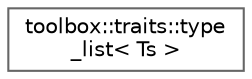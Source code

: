 digraph "Graphical Class Hierarchy"
{
 // LATEX_PDF_SIZE
  bgcolor="transparent";
  edge [fontname=Helvetica,fontsize=10,labelfontname=Helvetica,labelfontsize=10];
  node [fontname=Helvetica,fontsize=10,shape=box,height=0.2,width=0.4];
  rankdir="LR";
  Node0 [id="Node000000",label="toolbox::traits::type\l_list\< Ts \>",height=0.2,width=0.4,color="grey40", fillcolor="white", style="filled",URL="$structtoolbox_1_1traits_1_1type__list.html",tooltip="类型列表容器/Type list container"];
}
